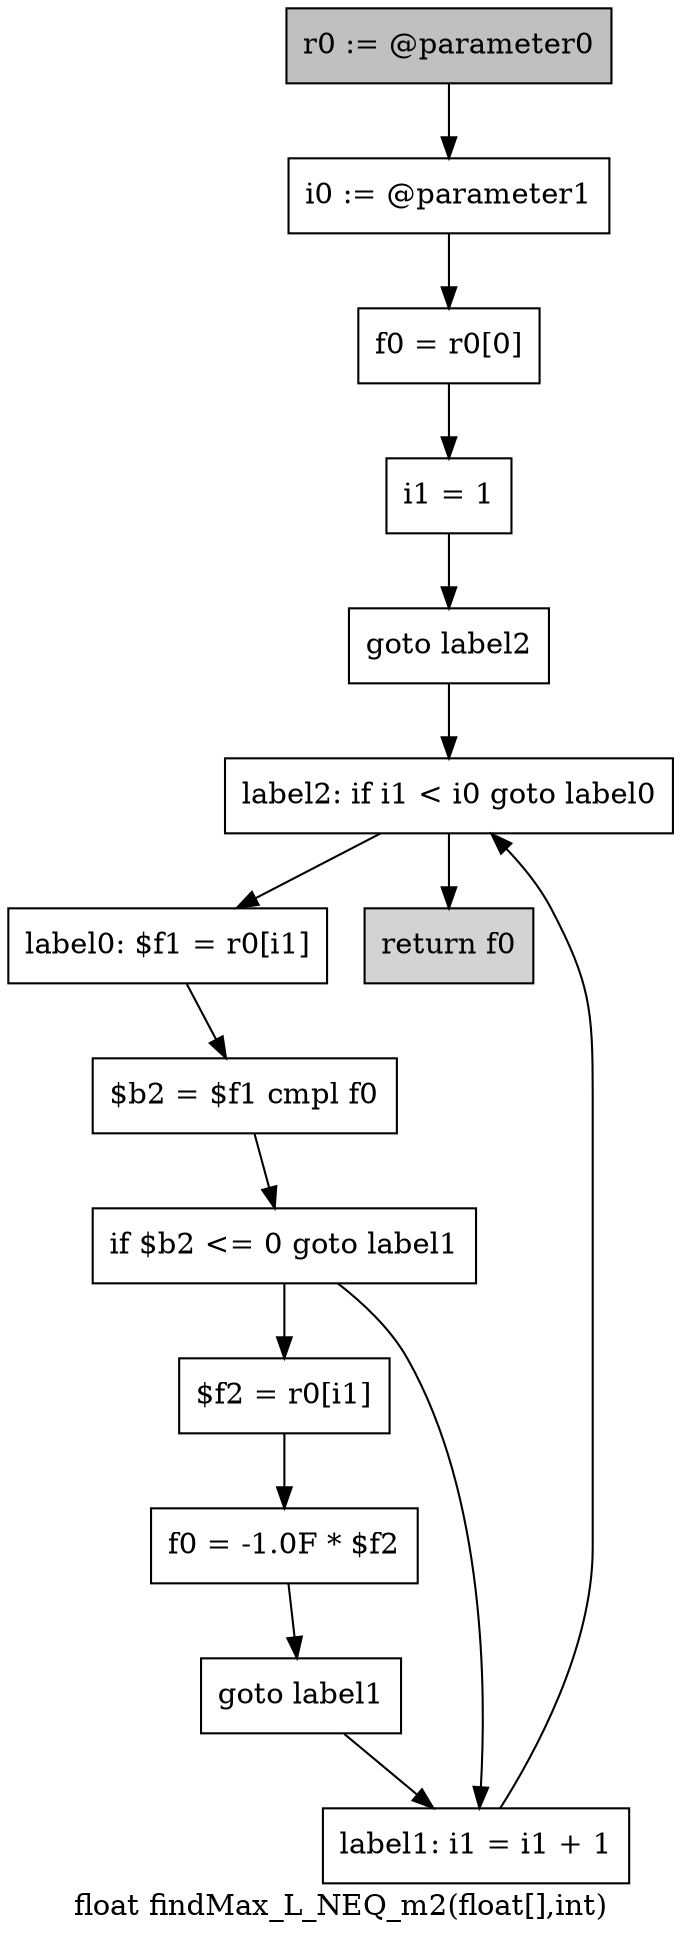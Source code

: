 digraph "float findMax_L_NEQ_m2(float[],int)" {
    label="float findMax_L_NEQ_m2(float[],int)";
    node [shape=box];
    "0" [style=filled,fillcolor=gray,label="r0 := @parameter0",];
    "1" [label="i0 := @parameter1",];
    "0"->"1";
    "2" [label="f0 = r0[0]",];
    "1"->"2";
    "3" [label="i1 = 1",];
    "2"->"3";
    "4" [label="goto label2",];
    "3"->"4";
    "12" [label="label2: if i1 < i0 goto label0",];
    "4"->"12";
    "5" [label="label0: $f1 = r0[i1]",];
    "6" [label="$b2 = $f1 cmpl f0",];
    "5"->"6";
    "7" [label="if $b2 <= 0 goto label1",];
    "6"->"7";
    "8" [label="$f2 = r0[i1]",];
    "7"->"8";
    "11" [label="label1: i1 = i1 + 1",];
    "7"->"11";
    "9" [label="f0 = -1.0F * $f2",];
    "8"->"9";
    "10" [label="goto label1",];
    "9"->"10";
    "10"->"11";
    "11"->"12";
    "12"->"5";
    "13" [style=filled,fillcolor=lightgray,label="return f0",];
    "12"->"13";
}
